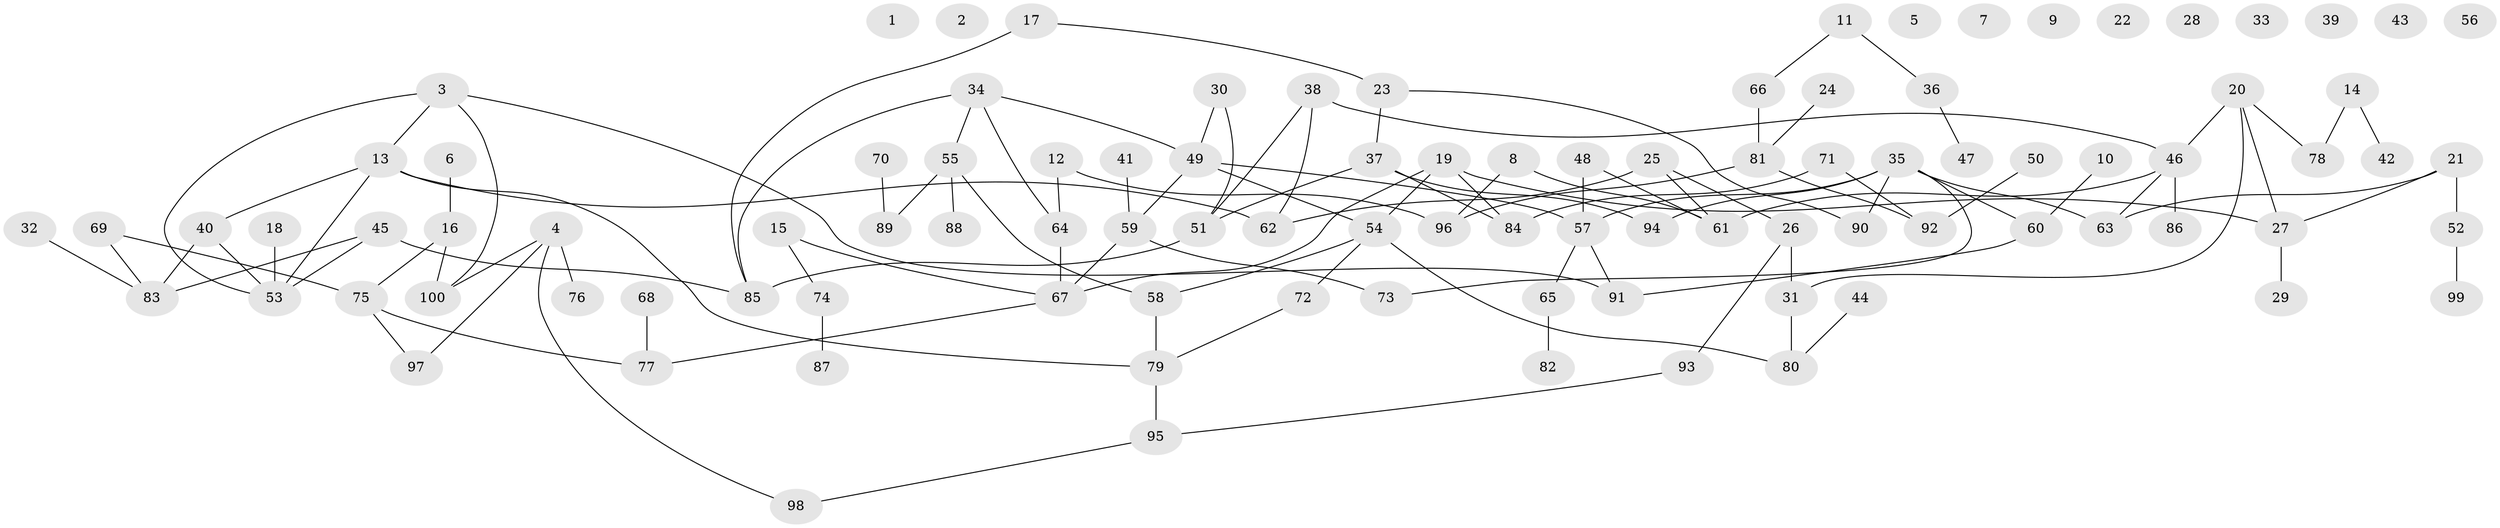 // Generated by graph-tools (version 1.1) at 2025/49/03/09/25 03:49:13]
// undirected, 100 vertices, 119 edges
graph export_dot {
graph [start="1"]
  node [color=gray90,style=filled];
  1;
  2;
  3;
  4;
  5;
  6;
  7;
  8;
  9;
  10;
  11;
  12;
  13;
  14;
  15;
  16;
  17;
  18;
  19;
  20;
  21;
  22;
  23;
  24;
  25;
  26;
  27;
  28;
  29;
  30;
  31;
  32;
  33;
  34;
  35;
  36;
  37;
  38;
  39;
  40;
  41;
  42;
  43;
  44;
  45;
  46;
  47;
  48;
  49;
  50;
  51;
  52;
  53;
  54;
  55;
  56;
  57;
  58;
  59;
  60;
  61;
  62;
  63;
  64;
  65;
  66;
  67;
  68;
  69;
  70;
  71;
  72;
  73;
  74;
  75;
  76;
  77;
  78;
  79;
  80;
  81;
  82;
  83;
  84;
  85;
  86;
  87;
  88;
  89;
  90;
  91;
  92;
  93;
  94;
  95;
  96;
  97;
  98;
  99;
  100;
  3 -- 13;
  3 -- 53;
  3 -- 91;
  3 -- 100;
  4 -- 76;
  4 -- 97;
  4 -- 98;
  4 -- 100;
  6 -- 16;
  8 -- 61;
  8 -- 96;
  10 -- 60;
  11 -- 36;
  11 -- 66;
  12 -- 64;
  12 -- 96;
  13 -- 40;
  13 -- 53;
  13 -- 62;
  13 -- 79;
  14 -- 42;
  14 -- 78;
  15 -- 67;
  15 -- 74;
  16 -- 75;
  16 -- 100;
  17 -- 23;
  17 -- 85;
  18 -- 53;
  19 -- 27;
  19 -- 54;
  19 -- 67;
  19 -- 84;
  20 -- 27;
  20 -- 31;
  20 -- 46;
  20 -- 78;
  21 -- 27;
  21 -- 52;
  21 -- 63;
  23 -- 37;
  23 -- 90;
  24 -- 81;
  25 -- 26;
  25 -- 61;
  25 -- 62;
  26 -- 31;
  26 -- 93;
  27 -- 29;
  30 -- 49;
  30 -- 51;
  31 -- 80;
  32 -- 83;
  34 -- 49;
  34 -- 55;
  34 -- 64;
  34 -- 85;
  35 -- 57;
  35 -- 60;
  35 -- 63;
  35 -- 73;
  35 -- 90;
  35 -- 94;
  36 -- 47;
  37 -- 51;
  37 -- 84;
  37 -- 94;
  38 -- 46;
  38 -- 51;
  38 -- 62;
  40 -- 53;
  40 -- 83;
  41 -- 59;
  44 -- 80;
  45 -- 53;
  45 -- 83;
  45 -- 85;
  46 -- 61;
  46 -- 63;
  46 -- 86;
  48 -- 57;
  48 -- 61;
  49 -- 54;
  49 -- 57;
  49 -- 59;
  50 -- 92;
  51 -- 85;
  52 -- 99;
  54 -- 58;
  54 -- 72;
  54 -- 80;
  55 -- 58;
  55 -- 88;
  55 -- 89;
  57 -- 65;
  57 -- 91;
  58 -- 79;
  59 -- 67;
  59 -- 73;
  60 -- 91;
  64 -- 67;
  65 -- 82;
  66 -- 81;
  67 -- 77;
  68 -- 77;
  69 -- 75;
  69 -- 83;
  70 -- 89;
  71 -- 84;
  71 -- 92;
  72 -- 79;
  74 -- 87;
  75 -- 77;
  75 -- 97;
  79 -- 95;
  81 -- 92;
  81 -- 96;
  93 -- 95;
  95 -- 98;
}
